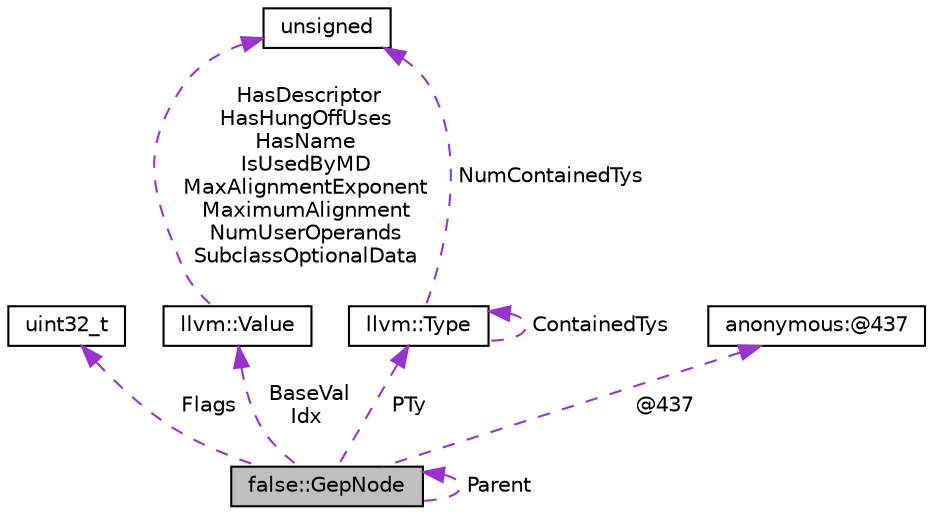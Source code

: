 digraph "false::GepNode"
{
 // LATEX_PDF_SIZE
  bgcolor="transparent";
  edge [fontname="Helvetica",fontsize="10",labelfontname="Helvetica",labelfontsize="10"];
  node [fontname="Helvetica",fontsize="10",shape="box"];
  Node1 [label="false::GepNode",height=0.2,width=0.4,color="black", fillcolor="grey75", style="filled", fontcolor="black",tooltip=" "];
  Node2 -> Node1 [dir="back",color="darkorchid3",fontsize="10",style="dashed",label=" Flags" ,fontname="Helvetica"];
  Node2 [label="uint32_t",height=0.2,width=0.4,color="black",URL="$classuint32__t.html",tooltip=" "];
  Node1 -> Node1 [dir="back",color="darkorchid3",fontsize="10",style="dashed",label=" Parent" ,fontname="Helvetica"];
  Node3 -> Node1 [dir="back",color="darkorchid3",fontsize="10",style="dashed",label=" BaseVal\nIdx" ,fontname="Helvetica"];
  Node3 [label="llvm::Value",height=0.2,width=0.4,color="black",URL="$classllvm_1_1Value.html",tooltip="LLVM Value Representation."];
  Node4 -> Node3 [dir="back",color="darkorchid3",fontsize="10",style="dashed",label=" HasDescriptor\nHasHungOffUses\nHasName\nIsUsedByMD\nMaxAlignmentExponent\nMaximumAlignment\nNumUserOperands\nSubclassOptionalData" ,fontname="Helvetica"];
  Node4 [label="unsigned",height=0.2,width=0.4,color="black",URL="$classunsigned.html",tooltip=" "];
  Node5 -> Node1 [dir="back",color="darkorchid3",fontsize="10",style="dashed",label=" @437" ,fontname="Helvetica"];
  Node5 [label="anonymous:@437",height=0.2,width=0.4,color="black",tooltip=" "];
  Node6 -> Node1 [dir="back",color="darkorchid3",fontsize="10",style="dashed",label=" PTy" ,fontname="Helvetica"];
  Node6 [label="llvm::Type",height=0.2,width=0.4,color="black",URL="$classllvm_1_1Type.html",tooltip="The instances of the Type class are immutable: once they are created, they are never changed."];
  Node4 -> Node6 [dir="back",color="darkorchid3",fontsize="10",style="dashed",label=" NumContainedTys" ,fontname="Helvetica"];
  Node6 -> Node6 [dir="back",color="darkorchid3",fontsize="10",style="dashed",label=" ContainedTys" ,fontname="Helvetica"];
}
